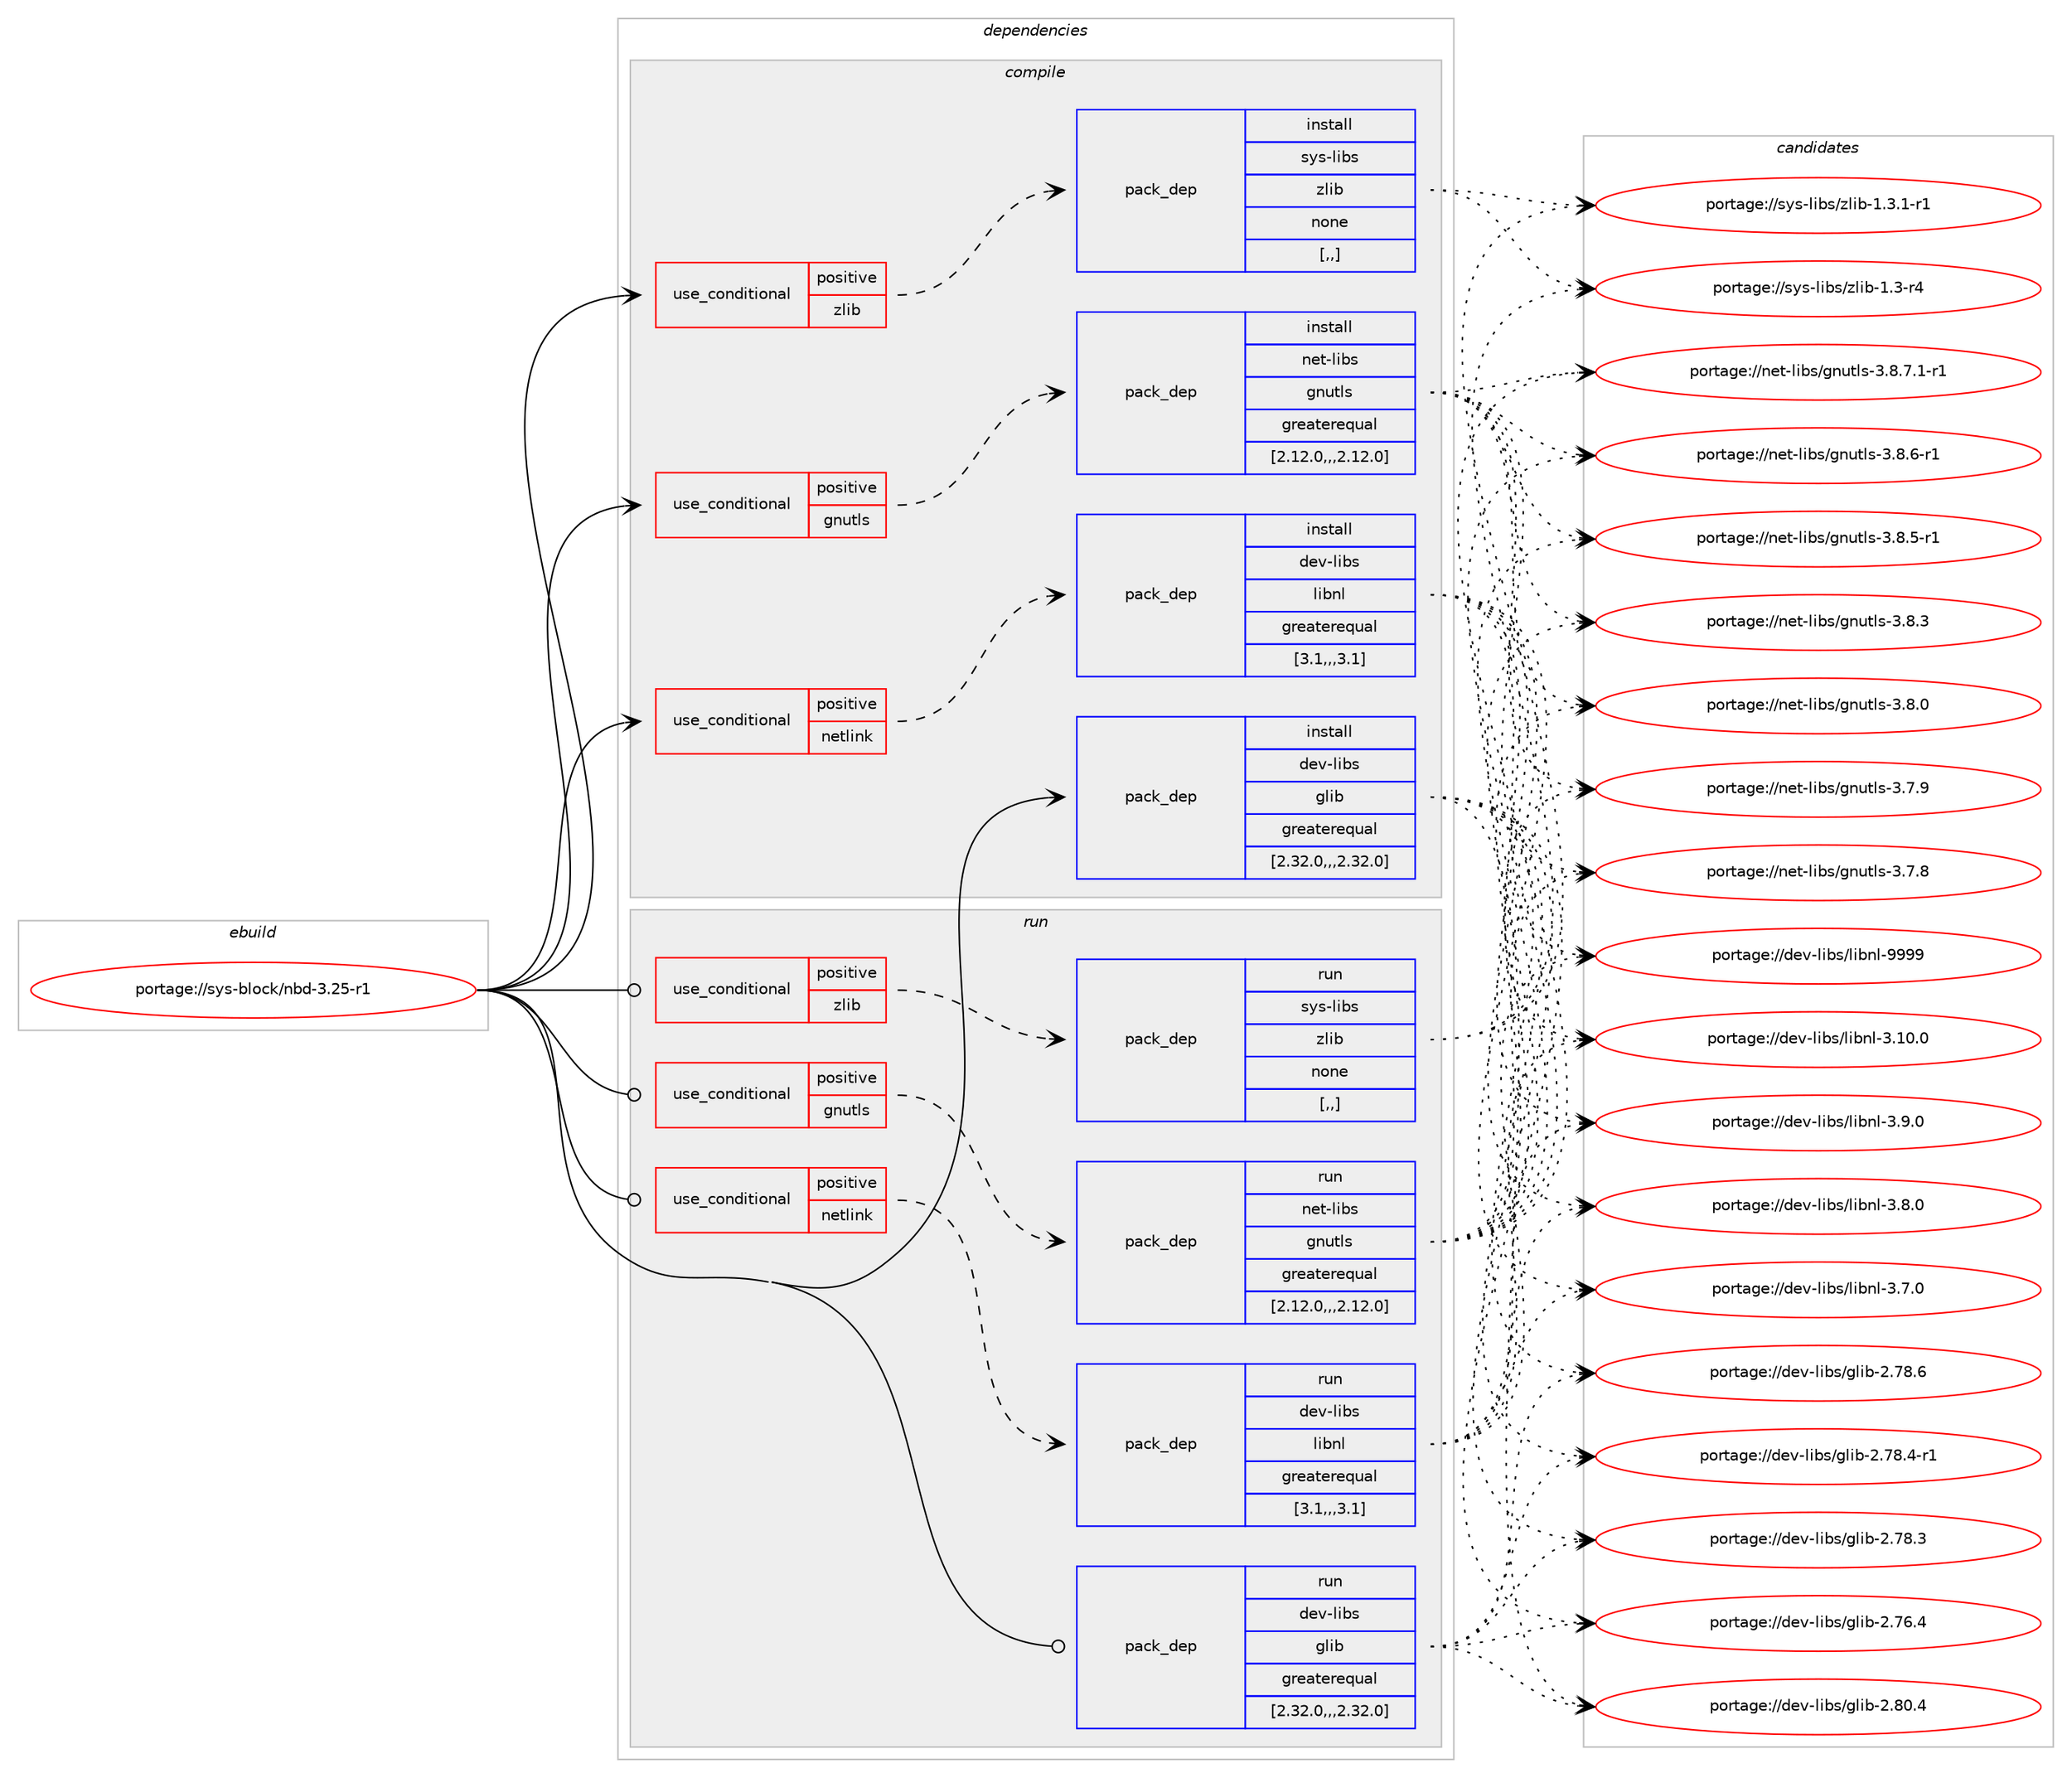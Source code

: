 digraph prolog {

# *************
# Graph options
# *************

newrank=true;
concentrate=true;
compound=true;
graph [rankdir=LR,fontname=Helvetica,fontsize=10,ranksep=1.5];#, ranksep=2.5, nodesep=0.2];
edge  [arrowhead=vee];
node  [fontname=Helvetica,fontsize=10];

# **********
# The ebuild
# **********

subgraph cluster_leftcol {
color=gray;
label=<<i>ebuild</i>>;
id [label="portage://sys-block/nbd-3.25-r1", color=red, width=4, href="../sys-block/nbd-3.25-r1.svg"];
}

# ****************
# The dependencies
# ****************

subgraph cluster_midcol {
color=gray;
label=<<i>dependencies</i>>;
subgraph cluster_compile {
fillcolor="#eeeeee";
style=filled;
label=<<i>compile</i>>;
subgraph cond8863 {
dependency23354 [label=<<TABLE BORDER="0" CELLBORDER="1" CELLSPACING="0" CELLPADDING="4"><TR><TD ROWSPAN="3" CELLPADDING="10">use_conditional</TD></TR><TR><TD>positive</TD></TR><TR><TD>gnutls</TD></TR></TABLE>>, shape=none, color=red];
subgraph pack14416 {
dependency23355 [label=<<TABLE BORDER="0" CELLBORDER="1" CELLSPACING="0" CELLPADDING="4" WIDTH="220"><TR><TD ROWSPAN="6" CELLPADDING="30">pack_dep</TD></TR><TR><TD WIDTH="110">install</TD></TR><TR><TD>net-libs</TD></TR><TR><TD>gnutls</TD></TR><TR><TD>greaterequal</TD></TR><TR><TD>[2.12.0,,,2.12.0]</TD></TR></TABLE>>, shape=none, color=blue];
}
dependency23354:e -> dependency23355:w [weight=20,style="dashed",arrowhead="vee"];
}
id:e -> dependency23354:w [weight=20,style="solid",arrowhead="vee"];
subgraph cond8864 {
dependency23356 [label=<<TABLE BORDER="0" CELLBORDER="1" CELLSPACING="0" CELLPADDING="4"><TR><TD ROWSPAN="3" CELLPADDING="10">use_conditional</TD></TR><TR><TD>positive</TD></TR><TR><TD>netlink</TD></TR></TABLE>>, shape=none, color=red];
subgraph pack14417 {
dependency23357 [label=<<TABLE BORDER="0" CELLBORDER="1" CELLSPACING="0" CELLPADDING="4" WIDTH="220"><TR><TD ROWSPAN="6" CELLPADDING="30">pack_dep</TD></TR><TR><TD WIDTH="110">install</TD></TR><TR><TD>dev-libs</TD></TR><TR><TD>libnl</TD></TR><TR><TD>greaterequal</TD></TR><TR><TD>[3.1,,,3.1]</TD></TR></TABLE>>, shape=none, color=blue];
}
dependency23356:e -> dependency23357:w [weight=20,style="dashed",arrowhead="vee"];
}
id:e -> dependency23356:w [weight=20,style="solid",arrowhead="vee"];
subgraph cond8865 {
dependency23358 [label=<<TABLE BORDER="0" CELLBORDER="1" CELLSPACING="0" CELLPADDING="4"><TR><TD ROWSPAN="3" CELLPADDING="10">use_conditional</TD></TR><TR><TD>positive</TD></TR><TR><TD>zlib</TD></TR></TABLE>>, shape=none, color=red];
subgraph pack14418 {
dependency23359 [label=<<TABLE BORDER="0" CELLBORDER="1" CELLSPACING="0" CELLPADDING="4" WIDTH="220"><TR><TD ROWSPAN="6" CELLPADDING="30">pack_dep</TD></TR><TR><TD WIDTH="110">install</TD></TR><TR><TD>sys-libs</TD></TR><TR><TD>zlib</TD></TR><TR><TD>none</TD></TR><TR><TD>[,,]</TD></TR></TABLE>>, shape=none, color=blue];
}
dependency23358:e -> dependency23359:w [weight=20,style="dashed",arrowhead="vee"];
}
id:e -> dependency23358:w [weight=20,style="solid",arrowhead="vee"];
subgraph pack14419 {
dependency23360 [label=<<TABLE BORDER="0" CELLBORDER="1" CELLSPACING="0" CELLPADDING="4" WIDTH="220"><TR><TD ROWSPAN="6" CELLPADDING="30">pack_dep</TD></TR><TR><TD WIDTH="110">install</TD></TR><TR><TD>dev-libs</TD></TR><TR><TD>glib</TD></TR><TR><TD>greaterequal</TD></TR><TR><TD>[2.32.0,,,2.32.0]</TD></TR></TABLE>>, shape=none, color=blue];
}
id:e -> dependency23360:w [weight=20,style="solid",arrowhead="vee"];
}
subgraph cluster_compileandrun {
fillcolor="#eeeeee";
style=filled;
label=<<i>compile and run</i>>;
}
subgraph cluster_run {
fillcolor="#eeeeee";
style=filled;
label=<<i>run</i>>;
subgraph cond8866 {
dependency23361 [label=<<TABLE BORDER="0" CELLBORDER="1" CELLSPACING="0" CELLPADDING="4"><TR><TD ROWSPAN="3" CELLPADDING="10">use_conditional</TD></TR><TR><TD>positive</TD></TR><TR><TD>gnutls</TD></TR></TABLE>>, shape=none, color=red];
subgraph pack14420 {
dependency23362 [label=<<TABLE BORDER="0" CELLBORDER="1" CELLSPACING="0" CELLPADDING="4" WIDTH="220"><TR><TD ROWSPAN="6" CELLPADDING="30">pack_dep</TD></TR><TR><TD WIDTH="110">run</TD></TR><TR><TD>net-libs</TD></TR><TR><TD>gnutls</TD></TR><TR><TD>greaterequal</TD></TR><TR><TD>[2.12.0,,,2.12.0]</TD></TR></TABLE>>, shape=none, color=blue];
}
dependency23361:e -> dependency23362:w [weight=20,style="dashed",arrowhead="vee"];
}
id:e -> dependency23361:w [weight=20,style="solid",arrowhead="odot"];
subgraph cond8867 {
dependency23363 [label=<<TABLE BORDER="0" CELLBORDER="1" CELLSPACING="0" CELLPADDING="4"><TR><TD ROWSPAN="3" CELLPADDING="10">use_conditional</TD></TR><TR><TD>positive</TD></TR><TR><TD>netlink</TD></TR></TABLE>>, shape=none, color=red];
subgraph pack14421 {
dependency23364 [label=<<TABLE BORDER="0" CELLBORDER="1" CELLSPACING="0" CELLPADDING="4" WIDTH="220"><TR><TD ROWSPAN="6" CELLPADDING="30">pack_dep</TD></TR><TR><TD WIDTH="110">run</TD></TR><TR><TD>dev-libs</TD></TR><TR><TD>libnl</TD></TR><TR><TD>greaterequal</TD></TR><TR><TD>[3.1,,,3.1]</TD></TR></TABLE>>, shape=none, color=blue];
}
dependency23363:e -> dependency23364:w [weight=20,style="dashed",arrowhead="vee"];
}
id:e -> dependency23363:w [weight=20,style="solid",arrowhead="odot"];
subgraph cond8868 {
dependency23365 [label=<<TABLE BORDER="0" CELLBORDER="1" CELLSPACING="0" CELLPADDING="4"><TR><TD ROWSPAN="3" CELLPADDING="10">use_conditional</TD></TR><TR><TD>positive</TD></TR><TR><TD>zlib</TD></TR></TABLE>>, shape=none, color=red];
subgraph pack14422 {
dependency23366 [label=<<TABLE BORDER="0" CELLBORDER="1" CELLSPACING="0" CELLPADDING="4" WIDTH="220"><TR><TD ROWSPAN="6" CELLPADDING="30">pack_dep</TD></TR><TR><TD WIDTH="110">run</TD></TR><TR><TD>sys-libs</TD></TR><TR><TD>zlib</TD></TR><TR><TD>none</TD></TR><TR><TD>[,,]</TD></TR></TABLE>>, shape=none, color=blue];
}
dependency23365:e -> dependency23366:w [weight=20,style="dashed",arrowhead="vee"];
}
id:e -> dependency23365:w [weight=20,style="solid",arrowhead="odot"];
subgraph pack14423 {
dependency23367 [label=<<TABLE BORDER="0" CELLBORDER="1" CELLSPACING="0" CELLPADDING="4" WIDTH="220"><TR><TD ROWSPAN="6" CELLPADDING="30">pack_dep</TD></TR><TR><TD WIDTH="110">run</TD></TR><TR><TD>dev-libs</TD></TR><TR><TD>glib</TD></TR><TR><TD>greaterequal</TD></TR><TR><TD>[2.32.0,,,2.32.0]</TD></TR></TABLE>>, shape=none, color=blue];
}
id:e -> dependency23367:w [weight=20,style="solid",arrowhead="odot"];
}
}

# **************
# The candidates
# **************

subgraph cluster_choices {
rank=same;
color=gray;
label=<<i>candidates</i>>;

subgraph choice14416 {
color=black;
nodesep=1;
choice11010111645108105981154710311011711610811545514656465546494511449 [label="portage://net-libs/gnutls-3.8.7.1-r1", color=red, width=4,href="../net-libs/gnutls-3.8.7.1-r1.svg"];
choice1101011164510810598115471031101171161081154551465646544511449 [label="portage://net-libs/gnutls-3.8.6-r1", color=red, width=4,href="../net-libs/gnutls-3.8.6-r1.svg"];
choice1101011164510810598115471031101171161081154551465646534511449 [label="portage://net-libs/gnutls-3.8.5-r1", color=red, width=4,href="../net-libs/gnutls-3.8.5-r1.svg"];
choice110101116451081059811547103110117116108115455146564651 [label="portage://net-libs/gnutls-3.8.3", color=red, width=4,href="../net-libs/gnutls-3.8.3.svg"];
choice110101116451081059811547103110117116108115455146564648 [label="portage://net-libs/gnutls-3.8.0", color=red, width=4,href="../net-libs/gnutls-3.8.0.svg"];
choice110101116451081059811547103110117116108115455146554657 [label="portage://net-libs/gnutls-3.7.9", color=red, width=4,href="../net-libs/gnutls-3.7.9.svg"];
choice110101116451081059811547103110117116108115455146554656 [label="portage://net-libs/gnutls-3.7.8", color=red, width=4,href="../net-libs/gnutls-3.7.8.svg"];
dependency23355:e -> choice11010111645108105981154710311011711610811545514656465546494511449:w [style=dotted,weight="100"];
dependency23355:e -> choice1101011164510810598115471031101171161081154551465646544511449:w [style=dotted,weight="100"];
dependency23355:e -> choice1101011164510810598115471031101171161081154551465646534511449:w [style=dotted,weight="100"];
dependency23355:e -> choice110101116451081059811547103110117116108115455146564651:w [style=dotted,weight="100"];
dependency23355:e -> choice110101116451081059811547103110117116108115455146564648:w [style=dotted,weight="100"];
dependency23355:e -> choice110101116451081059811547103110117116108115455146554657:w [style=dotted,weight="100"];
dependency23355:e -> choice110101116451081059811547103110117116108115455146554656:w [style=dotted,weight="100"];
}
subgraph choice14417 {
color=black;
nodesep=1;
choice100101118451081059811547108105981101084557575757 [label="portage://dev-libs/libnl-9999", color=red, width=4,href="../dev-libs/libnl-9999.svg"];
choice1001011184510810598115471081059811010845514649484648 [label="portage://dev-libs/libnl-3.10.0", color=red, width=4,href="../dev-libs/libnl-3.10.0.svg"];
choice10010111845108105981154710810598110108455146574648 [label="portage://dev-libs/libnl-3.9.0", color=red, width=4,href="../dev-libs/libnl-3.9.0.svg"];
choice10010111845108105981154710810598110108455146564648 [label="portage://dev-libs/libnl-3.8.0", color=red, width=4,href="../dev-libs/libnl-3.8.0.svg"];
choice10010111845108105981154710810598110108455146554648 [label="portage://dev-libs/libnl-3.7.0", color=red, width=4,href="../dev-libs/libnl-3.7.0.svg"];
dependency23357:e -> choice100101118451081059811547108105981101084557575757:w [style=dotted,weight="100"];
dependency23357:e -> choice1001011184510810598115471081059811010845514649484648:w [style=dotted,weight="100"];
dependency23357:e -> choice10010111845108105981154710810598110108455146574648:w [style=dotted,weight="100"];
dependency23357:e -> choice10010111845108105981154710810598110108455146564648:w [style=dotted,weight="100"];
dependency23357:e -> choice10010111845108105981154710810598110108455146554648:w [style=dotted,weight="100"];
}
subgraph choice14418 {
color=black;
nodesep=1;
choice115121115451081059811547122108105984549465146494511449 [label="portage://sys-libs/zlib-1.3.1-r1", color=red, width=4,href="../sys-libs/zlib-1.3.1-r1.svg"];
choice11512111545108105981154712210810598454946514511452 [label="portage://sys-libs/zlib-1.3-r4", color=red, width=4,href="../sys-libs/zlib-1.3-r4.svg"];
dependency23359:e -> choice115121115451081059811547122108105984549465146494511449:w [style=dotted,weight="100"];
dependency23359:e -> choice11512111545108105981154712210810598454946514511452:w [style=dotted,weight="100"];
}
subgraph choice14419 {
color=black;
nodesep=1;
choice1001011184510810598115471031081059845504656484652 [label="portage://dev-libs/glib-2.80.4", color=red, width=4,href="../dev-libs/glib-2.80.4.svg"];
choice1001011184510810598115471031081059845504655564654 [label="portage://dev-libs/glib-2.78.6", color=red, width=4,href="../dev-libs/glib-2.78.6.svg"];
choice10010111845108105981154710310810598455046555646524511449 [label="portage://dev-libs/glib-2.78.4-r1", color=red, width=4,href="../dev-libs/glib-2.78.4-r1.svg"];
choice1001011184510810598115471031081059845504655564651 [label="portage://dev-libs/glib-2.78.3", color=red, width=4,href="../dev-libs/glib-2.78.3.svg"];
choice1001011184510810598115471031081059845504655544652 [label="portage://dev-libs/glib-2.76.4", color=red, width=4,href="../dev-libs/glib-2.76.4.svg"];
dependency23360:e -> choice1001011184510810598115471031081059845504656484652:w [style=dotted,weight="100"];
dependency23360:e -> choice1001011184510810598115471031081059845504655564654:w [style=dotted,weight="100"];
dependency23360:e -> choice10010111845108105981154710310810598455046555646524511449:w [style=dotted,weight="100"];
dependency23360:e -> choice1001011184510810598115471031081059845504655564651:w [style=dotted,weight="100"];
dependency23360:e -> choice1001011184510810598115471031081059845504655544652:w [style=dotted,weight="100"];
}
subgraph choice14420 {
color=black;
nodesep=1;
choice11010111645108105981154710311011711610811545514656465546494511449 [label="portage://net-libs/gnutls-3.8.7.1-r1", color=red, width=4,href="../net-libs/gnutls-3.8.7.1-r1.svg"];
choice1101011164510810598115471031101171161081154551465646544511449 [label="portage://net-libs/gnutls-3.8.6-r1", color=red, width=4,href="../net-libs/gnutls-3.8.6-r1.svg"];
choice1101011164510810598115471031101171161081154551465646534511449 [label="portage://net-libs/gnutls-3.8.5-r1", color=red, width=4,href="../net-libs/gnutls-3.8.5-r1.svg"];
choice110101116451081059811547103110117116108115455146564651 [label="portage://net-libs/gnutls-3.8.3", color=red, width=4,href="../net-libs/gnutls-3.8.3.svg"];
choice110101116451081059811547103110117116108115455146564648 [label="portage://net-libs/gnutls-3.8.0", color=red, width=4,href="../net-libs/gnutls-3.8.0.svg"];
choice110101116451081059811547103110117116108115455146554657 [label="portage://net-libs/gnutls-3.7.9", color=red, width=4,href="../net-libs/gnutls-3.7.9.svg"];
choice110101116451081059811547103110117116108115455146554656 [label="portage://net-libs/gnutls-3.7.8", color=red, width=4,href="../net-libs/gnutls-3.7.8.svg"];
dependency23362:e -> choice11010111645108105981154710311011711610811545514656465546494511449:w [style=dotted,weight="100"];
dependency23362:e -> choice1101011164510810598115471031101171161081154551465646544511449:w [style=dotted,weight="100"];
dependency23362:e -> choice1101011164510810598115471031101171161081154551465646534511449:w [style=dotted,weight="100"];
dependency23362:e -> choice110101116451081059811547103110117116108115455146564651:w [style=dotted,weight="100"];
dependency23362:e -> choice110101116451081059811547103110117116108115455146564648:w [style=dotted,weight="100"];
dependency23362:e -> choice110101116451081059811547103110117116108115455146554657:w [style=dotted,weight="100"];
dependency23362:e -> choice110101116451081059811547103110117116108115455146554656:w [style=dotted,weight="100"];
}
subgraph choice14421 {
color=black;
nodesep=1;
choice100101118451081059811547108105981101084557575757 [label="portage://dev-libs/libnl-9999", color=red, width=4,href="../dev-libs/libnl-9999.svg"];
choice1001011184510810598115471081059811010845514649484648 [label="portage://dev-libs/libnl-3.10.0", color=red, width=4,href="../dev-libs/libnl-3.10.0.svg"];
choice10010111845108105981154710810598110108455146574648 [label="portage://dev-libs/libnl-3.9.0", color=red, width=4,href="../dev-libs/libnl-3.9.0.svg"];
choice10010111845108105981154710810598110108455146564648 [label="portage://dev-libs/libnl-3.8.0", color=red, width=4,href="../dev-libs/libnl-3.8.0.svg"];
choice10010111845108105981154710810598110108455146554648 [label="portage://dev-libs/libnl-3.7.0", color=red, width=4,href="../dev-libs/libnl-3.7.0.svg"];
dependency23364:e -> choice100101118451081059811547108105981101084557575757:w [style=dotted,weight="100"];
dependency23364:e -> choice1001011184510810598115471081059811010845514649484648:w [style=dotted,weight="100"];
dependency23364:e -> choice10010111845108105981154710810598110108455146574648:w [style=dotted,weight="100"];
dependency23364:e -> choice10010111845108105981154710810598110108455146564648:w [style=dotted,weight="100"];
dependency23364:e -> choice10010111845108105981154710810598110108455146554648:w [style=dotted,weight="100"];
}
subgraph choice14422 {
color=black;
nodesep=1;
choice115121115451081059811547122108105984549465146494511449 [label="portage://sys-libs/zlib-1.3.1-r1", color=red, width=4,href="../sys-libs/zlib-1.3.1-r1.svg"];
choice11512111545108105981154712210810598454946514511452 [label="portage://sys-libs/zlib-1.3-r4", color=red, width=4,href="../sys-libs/zlib-1.3-r4.svg"];
dependency23366:e -> choice115121115451081059811547122108105984549465146494511449:w [style=dotted,weight="100"];
dependency23366:e -> choice11512111545108105981154712210810598454946514511452:w [style=dotted,weight="100"];
}
subgraph choice14423 {
color=black;
nodesep=1;
choice1001011184510810598115471031081059845504656484652 [label="portage://dev-libs/glib-2.80.4", color=red, width=4,href="../dev-libs/glib-2.80.4.svg"];
choice1001011184510810598115471031081059845504655564654 [label="portage://dev-libs/glib-2.78.6", color=red, width=4,href="../dev-libs/glib-2.78.6.svg"];
choice10010111845108105981154710310810598455046555646524511449 [label="portage://dev-libs/glib-2.78.4-r1", color=red, width=4,href="../dev-libs/glib-2.78.4-r1.svg"];
choice1001011184510810598115471031081059845504655564651 [label="portage://dev-libs/glib-2.78.3", color=red, width=4,href="../dev-libs/glib-2.78.3.svg"];
choice1001011184510810598115471031081059845504655544652 [label="portage://dev-libs/glib-2.76.4", color=red, width=4,href="../dev-libs/glib-2.76.4.svg"];
dependency23367:e -> choice1001011184510810598115471031081059845504656484652:w [style=dotted,weight="100"];
dependency23367:e -> choice1001011184510810598115471031081059845504655564654:w [style=dotted,weight="100"];
dependency23367:e -> choice10010111845108105981154710310810598455046555646524511449:w [style=dotted,weight="100"];
dependency23367:e -> choice1001011184510810598115471031081059845504655564651:w [style=dotted,weight="100"];
dependency23367:e -> choice1001011184510810598115471031081059845504655544652:w [style=dotted,weight="100"];
}
}

}
